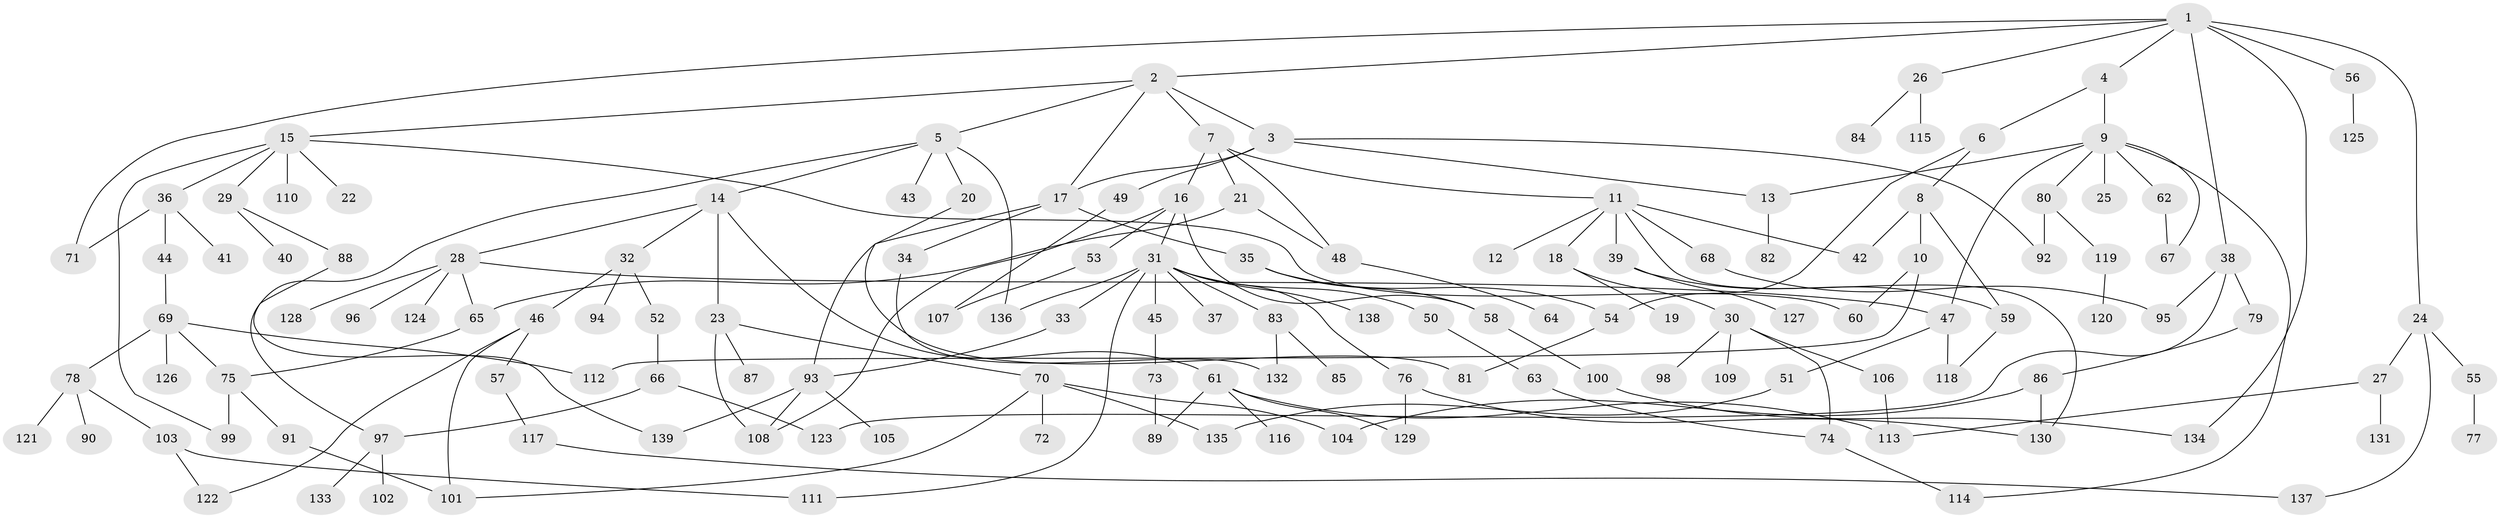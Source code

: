 // Generated by graph-tools (version 1.1) at 2025/34/03/09/25 02:34:14]
// undirected, 139 vertices, 182 edges
graph export_dot {
graph [start="1"]
  node [color=gray90,style=filled];
  1;
  2;
  3;
  4;
  5;
  6;
  7;
  8;
  9;
  10;
  11;
  12;
  13;
  14;
  15;
  16;
  17;
  18;
  19;
  20;
  21;
  22;
  23;
  24;
  25;
  26;
  27;
  28;
  29;
  30;
  31;
  32;
  33;
  34;
  35;
  36;
  37;
  38;
  39;
  40;
  41;
  42;
  43;
  44;
  45;
  46;
  47;
  48;
  49;
  50;
  51;
  52;
  53;
  54;
  55;
  56;
  57;
  58;
  59;
  60;
  61;
  62;
  63;
  64;
  65;
  66;
  67;
  68;
  69;
  70;
  71;
  72;
  73;
  74;
  75;
  76;
  77;
  78;
  79;
  80;
  81;
  82;
  83;
  84;
  85;
  86;
  87;
  88;
  89;
  90;
  91;
  92;
  93;
  94;
  95;
  96;
  97;
  98;
  99;
  100;
  101;
  102;
  103;
  104;
  105;
  106;
  107;
  108;
  109;
  110;
  111;
  112;
  113;
  114;
  115;
  116;
  117;
  118;
  119;
  120;
  121;
  122;
  123;
  124;
  125;
  126;
  127;
  128;
  129;
  130;
  131;
  132;
  133;
  134;
  135;
  136;
  137;
  138;
  139;
  1 -- 2;
  1 -- 4;
  1 -- 24;
  1 -- 26;
  1 -- 38;
  1 -- 56;
  1 -- 71;
  1 -- 134;
  2 -- 3;
  2 -- 5;
  2 -- 7;
  2 -- 15;
  2 -- 17;
  3 -- 13;
  3 -- 49;
  3 -- 92;
  3 -- 17;
  4 -- 6;
  4 -- 9;
  5 -- 14;
  5 -- 20;
  5 -- 43;
  5 -- 136;
  5 -- 97;
  6 -- 8;
  6 -- 54;
  7 -- 11;
  7 -- 16;
  7 -- 21;
  7 -- 48;
  8 -- 10;
  8 -- 42;
  8 -- 59;
  9 -- 25;
  9 -- 47;
  9 -- 62;
  9 -- 67;
  9 -- 80;
  9 -- 13;
  9 -- 114;
  10 -- 112;
  10 -- 60;
  11 -- 12;
  11 -- 18;
  11 -- 39;
  11 -- 68;
  11 -- 130;
  11 -- 42;
  13 -- 82;
  14 -- 23;
  14 -- 28;
  14 -- 32;
  14 -- 61;
  15 -- 22;
  15 -- 29;
  15 -- 36;
  15 -- 60;
  15 -- 110;
  15 -- 99;
  16 -- 31;
  16 -- 53;
  16 -- 108;
  16 -- 58;
  17 -- 34;
  17 -- 35;
  17 -- 93;
  18 -- 19;
  18 -- 30;
  20 -- 81;
  21 -- 48;
  21 -- 65;
  23 -- 70;
  23 -- 87;
  23 -- 108;
  24 -- 27;
  24 -- 55;
  24 -- 137;
  26 -- 84;
  26 -- 115;
  27 -- 131;
  27 -- 113;
  28 -- 96;
  28 -- 124;
  28 -- 128;
  28 -- 47;
  28 -- 65;
  29 -- 40;
  29 -- 88;
  30 -- 74;
  30 -- 98;
  30 -- 106;
  30 -- 109;
  31 -- 33;
  31 -- 37;
  31 -- 45;
  31 -- 50;
  31 -- 76;
  31 -- 83;
  31 -- 111;
  31 -- 138;
  31 -- 136;
  32 -- 46;
  32 -- 52;
  32 -- 94;
  33 -- 93;
  34 -- 132;
  35 -- 54;
  35 -- 58;
  36 -- 41;
  36 -- 44;
  36 -- 71;
  38 -- 79;
  38 -- 95;
  38 -- 123;
  39 -- 59;
  39 -- 127;
  44 -- 69;
  45 -- 73;
  46 -- 57;
  46 -- 122;
  46 -- 101;
  47 -- 51;
  47 -- 118;
  48 -- 64;
  49 -- 107;
  50 -- 63;
  51 -- 135;
  52 -- 66;
  53 -- 107;
  54 -- 81;
  55 -- 77;
  56 -- 125;
  57 -- 117;
  58 -- 100;
  59 -- 118;
  61 -- 89;
  61 -- 113;
  61 -- 116;
  61 -- 129;
  62 -- 67;
  63 -- 74;
  65 -- 75;
  66 -- 97;
  66 -- 123;
  68 -- 95;
  69 -- 78;
  69 -- 112;
  69 -- 126;
  69 -- 75;
  70 -- 72;
  70 -- 104;
  70 -- 135;
  70 -- 101;
  73 -- 89;
  74 -- 114;
  75 -- 91;
  75 -- 99;
  76 -- 130;
  76 -- 129;
  78 -- 90;
  78 -- 103;
  78 -- 121;
  79 -- 86;
  80 -- 119;
  80 -- 92;
  83 -- 85;
  83 -- 132;
  86 -- 130;
  86 -- 104;
  88 -- 139;
  91 -- 101;
  93 -- 105;
  93 -- 139;
  93 -- 108;
  97 -- 102;
  97 -- 133;
  100 -- 134;
  103 -- 111;
  103 -- 122;
  106 -- 113;
  117 -- 137;
  119 -- 120;
}
